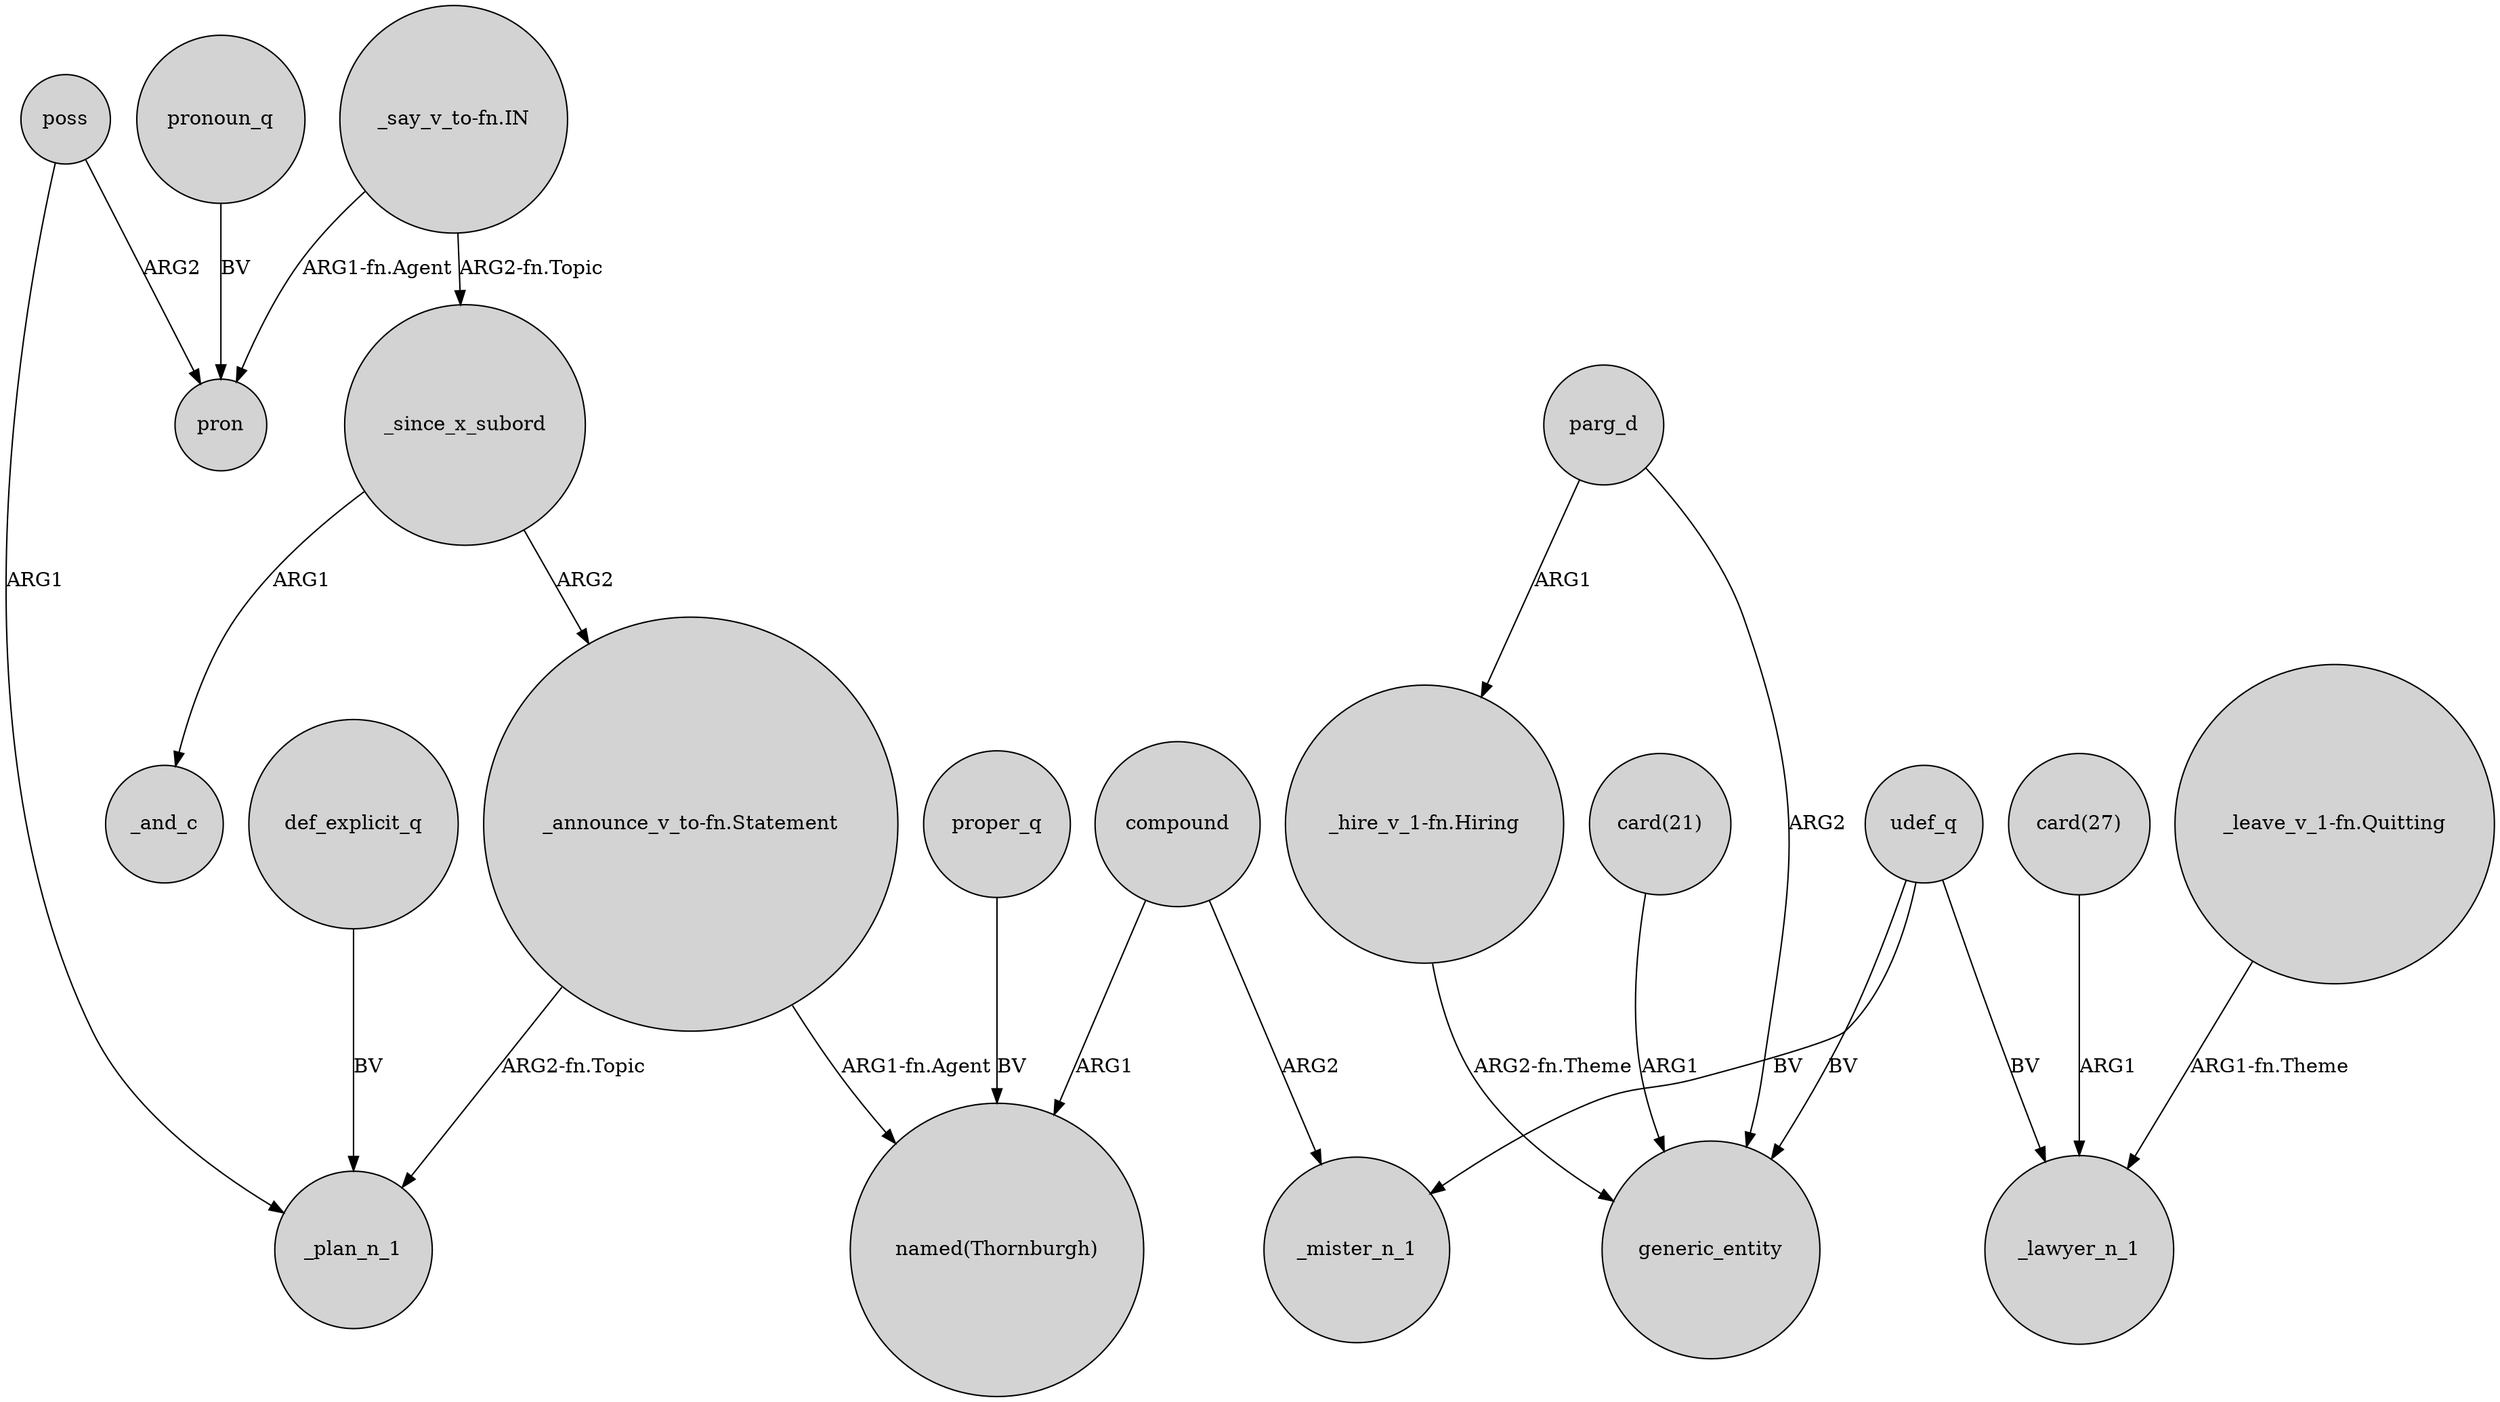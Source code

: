 digraph {
	node [shape=circle style=filled]
	poss -> _plan_n_1 [label=ARG1]
	"_announce_v_to-fn.Statement" -> _plan_n_1 [label="ARG2-fn.Topic"]
	udef_q -> generic_entity [label=BV]
	poss -> pron [label=ARG2]
	"card(21)" -> generic_entity [label=ARG1]
	parg_d -> generic_entity [label=ARG2]
	_since_x_subord -> _and_c [label=ARG1]
	compound -> _mister_n_1 [label=ARG2]
	def_explicit_q -> _plan_n_1 [label=BV]
	udef_q -> _mister_n_1 [label=BV]
	compound -> "named(Thornburgh)" [label=ARG1]
	"card(27)" -> _lawyer_n_1 [label=ARG1]
	"_leave_v_1-fn.Quitting" -> _lawyer_n_1 [label="ARG1-fn.Theme"]
	proper_q -> "named(Thornburgh)" [label=BV]
	pronoun_q -> pron [label=BV]
	_since_x_subord -> "_announce_v_to-fn.Statement" [label=ARG2]
	"_hire_v_1-fn.Hiring" -> generic_entity [label="ARG2-fn.Theme"]
	udef_q -> _lawyer_n_1 [label=BV]
	"_say_v_to-fn.IN" -> pron [label="ARG1-fn.Agent"]
	"_say_v_to-fn.IN" -> _since_x_subord [label="ARG2-fn.Topic"]
	"_announce_v_to-fn.Statement" -> "named(Thornburgh)" [label="ARG1-fn.Agent"]
	parg_d -> "_hire_v_1-fn.Hiring" [label=ARG1]
}
